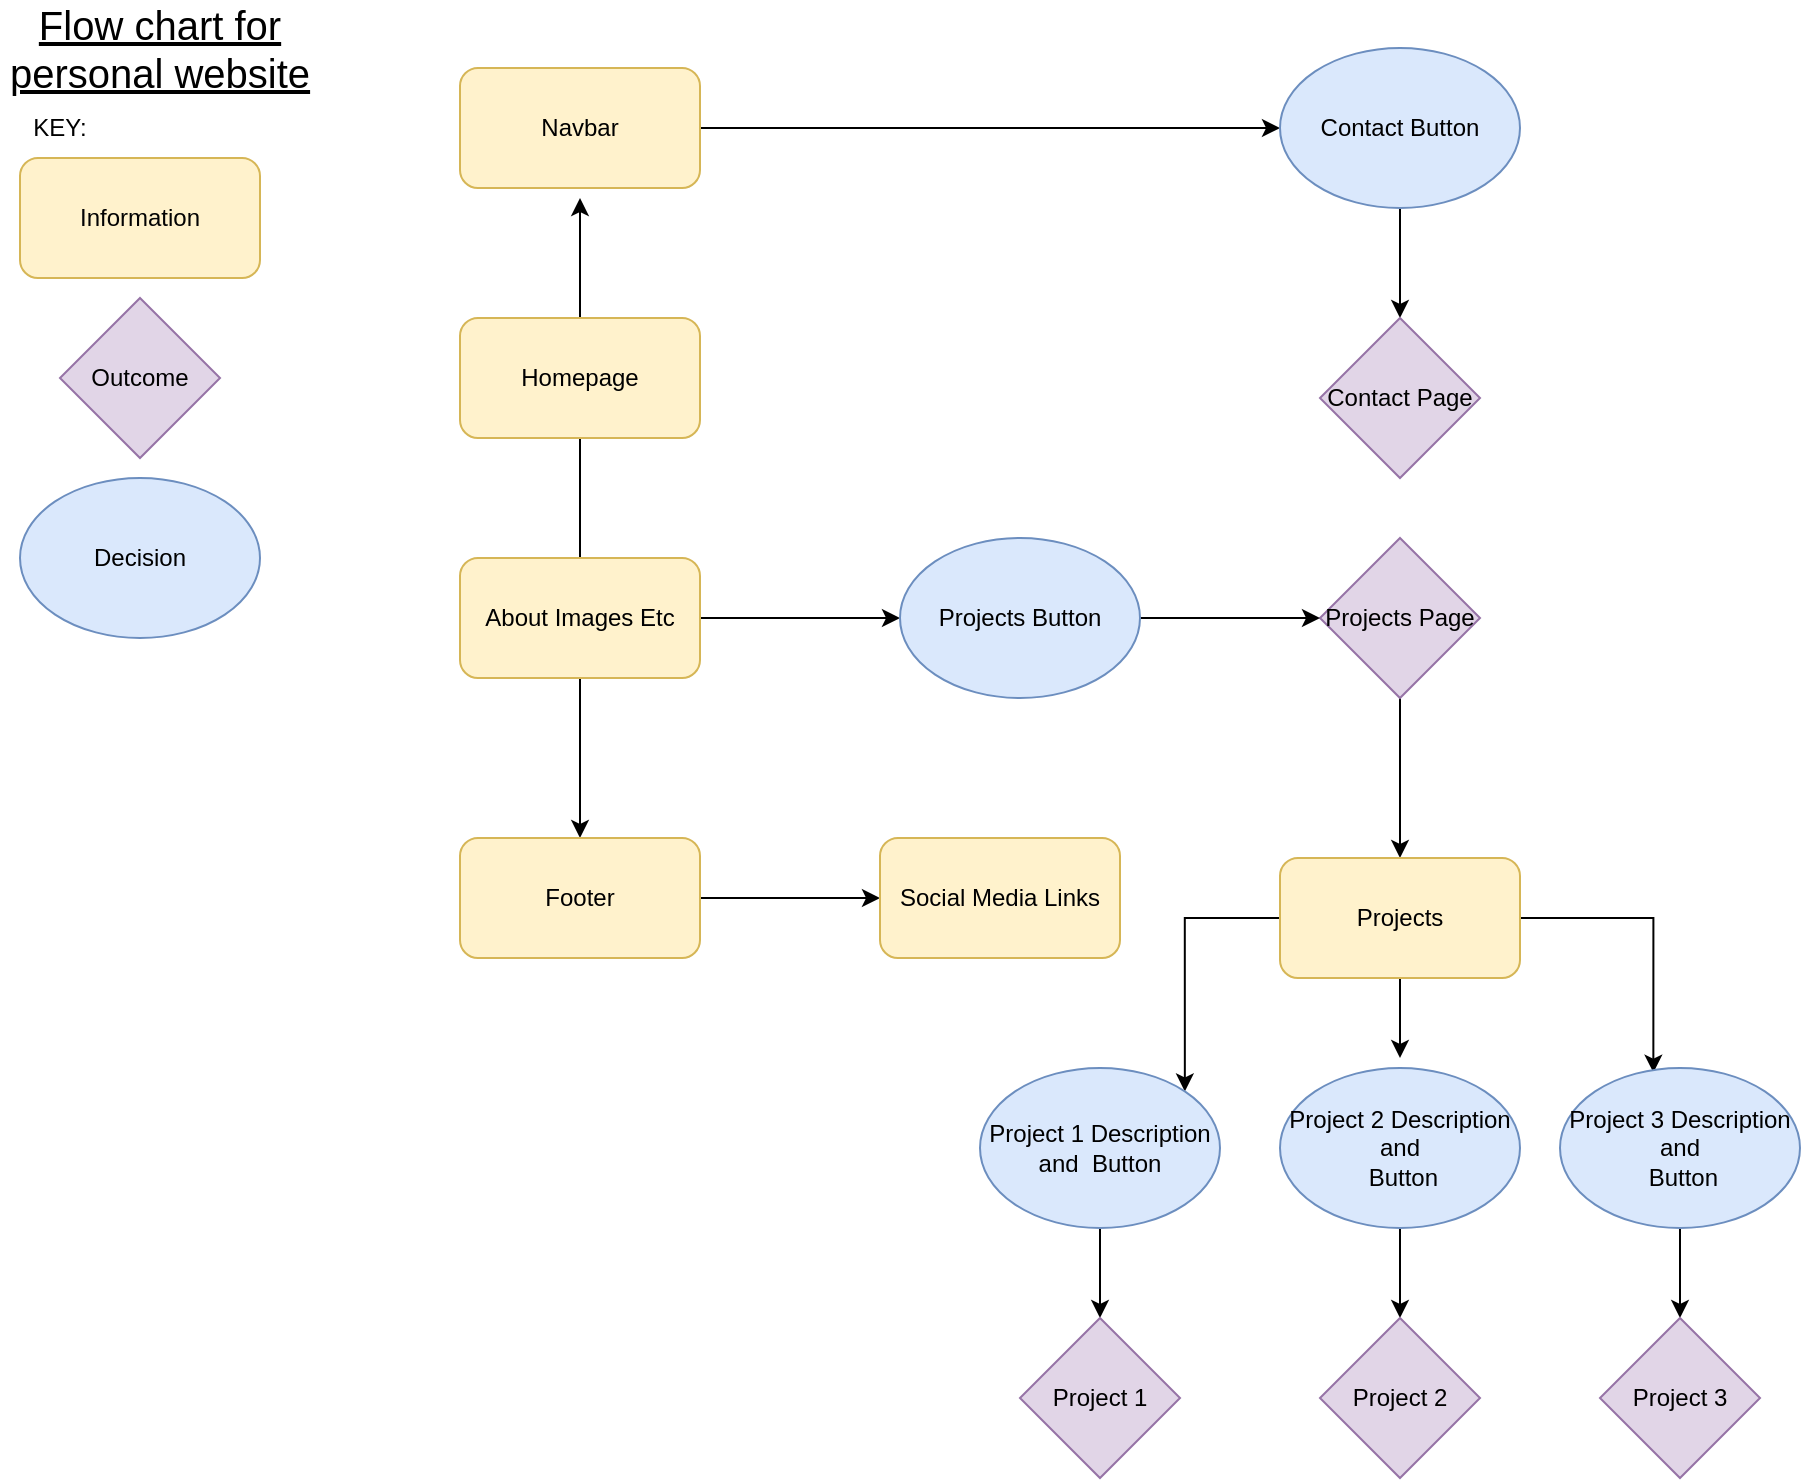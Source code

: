 <mxfile>
    <diagram name="Page-1" id="Oa23bWRgMg9bs62dsNlZ">
        <mxGraphModel dx="574" dy="314" grid="1" gridSize="10" guides="1" tooltips="1" connect="1" arrows="1" fold="1" page="0" pageScale="1" pageWidth="827" pageHeight="1169" math="0" shadow="0">
            <root>
                <mxCell id="0"/>
                <mxCell id="1" parent="0"/>
                <mxCell id="lYvkCuxJENvG4QuWZNRv-1" value="Flow chart for personal website&lt;br style=&quot;font-size: 20px;&quot;&gt;" style="text;html=1;strokeColor=none;fillColor=none;align=center;verticalAlign=middle;whiteSpace=wrap;rounded=0;fontSize=20;fontStyle=4" parent="1" vertex="1">
                    <mxGeometry x="20" y="20" width="160" height="30" as="geometry"/>
                </mxCell>
                <mxCell id="lYvkCuxJENvG4QuWZNRv-2" value="Information" style="rounded=1;whiteSpace=wrap;html=1;labelBackgroundColor=none;fillColor=#fff2cc;strokeColor=#d6b656;fontColor=#030303;" parent="1" vertex="1">
                    <mxGeometry x="30" y="90" width="120" height="60" as="geometry"/>
                </mxCell>
                <mxCell id="lYvkCuxJENvG4QuWZNRv-3" value="KEY:" style="text;html=1;strokeColor=none;fillColor=none;align=center;verticalAlign=middle;whiteSpace=wrap;rounded=0;" parent="1" vertex="1">
                    <mxGeometry x="20" y="60" width="60" height="30" as="geometry"/>
                </mxCell>
                <mxCell id="lYvkCuxJENvG4QuWZNRv-5" value="Outcome" style="rhombus;whiteSpace=wrap;html=1;fillColor=#e1d5e7;strokeColor=#9673a6;fontColor=#000000;" parent="1" vertex="1">
                    <mxGeometry x="50" y="160" width="80" height="80" as="geometry"/>
                </mxCell>
                <mxCell id="lYvkCuxJENvG4QuWZNRv-6" value="Decision" style="ellipse;whiteSpace=wrap;html=1;fillColor=#dae8fc;strokeColor=#6c8ebf;fontColor=#000000;" parent="1" vertex="1">
                    <mxGeometry x="30" y="250" width="120" height="80" as="geometry"/>
                </mxCell>
                <mxCell id="lYvkCuxJENvG4QuWZNRv-17" style="edgeStyle=orthogonalEdgeStyle;rounded=0;orthogonalLoop=1;jettySize=auto;html=1;" parent="1" source="lYvkCuxJENvG4QuWZNRv-7" edge="1">
                    <mxGeometry relative="1" as="geometry">
                        <mxPoint x="310" y="110" as="targetPoint"/>
                    </mxGeometry>
                </mxCell>
                <mxCell id="lYvkCuxJENvG4QuWZNRv-18" style="edgeStyle=orthogonalEdgeStyle;rounded=0;orthogonalLoop=1;jettySize=auto;html=1;" parent="1" source="lYvkCuxJENvG4QuWZNRv-7" edge="1">
                    <mxGeometry relative="1" as="geometry">
                        <mxPoint x="310" y="430" as="targetPoint"/>
                    </mxGeometry>
                </mxCell>
                <mxCell id="lYvkCuxJENvG4QuWZNRv-7" value="Homepage" style="rounded=1;whiteSpace=wrap;html=1;fillColor=#fff2cc;strokeColor=#d6b656;fontColor=#000000;" parent="1" vertex="1">
                    <mxGeometry x="250" y="170" width="120" height="60" as="geometry"/>
                </mxCell>
                <mxCell id="lYvkCuxJENvG4QuWZNRv-10" style="edgeStyle=orthogonalEdgeStyle;rounded=0;orthogonalLoop=1;jettySize=auto;html=1;" parent="1" source="lYvkCuxJENvG4QuWZNRv-9" edge="1">
                    <mxGeometry relative="1" as="geometry">
                        <mxPoint x="660" y="75" as="targetPoint"/>
                    </mxGeometry>
                </mxCell>
                <mxCell id="lYvkCuxJENvG4QuWZNRv-9" value="Navbar" style="rounded=1;whiteSpace=wrap;html=1;fillColor=#fff2cc;strokeColor=#d6b656;fontColor=#000000;" parent="1" vertex="1">
                    <mxGeometry x="250" y="45" width="120" height="60" as="geometry"/>
                </mxCell>
                <mxCell id="lYvkCuxJENvG4QuWZNRv-12" style="edgeStyle=orthogonalEdgeStyle;rounded=0;orthogonalLoop=1;jettySize=auto;html=1;" parent="1" source="lYvkCuxJENvG4QuWZNRv-11" edge="1">
                    <mxGeometry relative="1" as="geometry">
                        <mxPoint x="720" y="170" as="targetPoint"/>
                    </mxGeometry>
                </mxCell>
                <mxCell id="lYvkCuxJENvG4QuWZNRv-11" value="Contact Button" style="ellipse;whiteSpace=wrap;html=1;fillColor=#dae8fc;strokeColor=#6c8ebf;fontColor=#000000;" parent="1" vertex="1">
                    <mxGeometry x="660" y="35" width="120" height="80" as="geometry"/>
                </mxCell>
                <mxCell id="lYvkCuxJENvG4QuWZNRv-13" value="Contact Page" style="rhombus;whiteSpace=wrap;html=1;fillColor=#e1d5e7;strokeColor=#9673a6;fontColor=#000000;" parent="1" vertex="1">
                    <mxGeometry x="680" y="170" width="80" height="80" as="geometry"/>
                </mxCell>
                <mxCell id="lYvkCuxJENvG4QuWZNRv-28" style="edgeStyle=orthogonalEdgeStyle;rounded=0;orthogonalLoop=1;jettySize=auto;html=1;" parent="1" source="lYvkCuxJENvG4QuWZNRv-16" edge="1">
                    <mxGeometry relative="1" as="geometry">
                        <mxPoint x="720" y="440" as="targetPoint"/>
                    </mxGeometry>
                </mxCell>
                <mxCell id="lYvkCuxJENvG4QuWZNRv-16" value="Projects Page" style="rhombus;whiteSpace=wrap;html=1;fillColor=#e1d5e7;strokeColor=#9673a6;fontColor=#000000;" parent="1" vertex="1">
                    <mxGeometry x="680" y="280" width="80" height="80" as="geometry"/>
                </mxCell>
                <mxCell id="lYvkCuxJENvG4QuWZNRv-23" style="edgeStyle=orthogonalEdgeStyle;rounded=0;orthogonalLoop=1;jettySize=auto;html=1;entryX=0;entryY=0.5;entryDx=0;entryDy=0;" parent="1" source="lYvkCuxJENvG4QuWZNRv-19" target="lYvkCuxJENvG4QuWZNRv-21" edge="1">
                    <mxGeometry relative="1" as="geometry"/>
                </mxCell>
                <mxCell id="lYvkCuxJENvG4QuWZNRv-19" value="About Images Etc" style="rounded=1;whiteSpace=wrap;html=1;fillColor=#fff2cc;strokeColor=#d6b656;fontColor=#000000;" parent="1" vertex="1">
                    <mxGeometry x="250" y="290" width="120" height="60" as="geometry"/>
                </mxCell>
                <mxCell id="lYvkCuxJENvG4QuWZNRv-24" style="edgeStyle=orthogonalEdgeStyle;rounded=0;orthogonalLoop=1;jettySize=auto;html=1;entryX=0;entryY=0.5;entryDx=0;entryDy=0;" parent="1" source="lYvkCuxJENvG4QuWZNRv-21" target="lYvkCuxJENvG4QuWZNRv-16" edge="1">
                    <mxGeometry relative="1" as="geometry"/>
                </mxCell>
                <mxCell id="lYvkCuxJENvG4QuWZNRv-21" value="Projects Button" style="ellipse;whiteSpace=wrap;html=1;fillColor=#dae8fc;strokeColor=#6c8ebf;fontColor=#000000;" parent="1" vertex="1">
                    <mxGeometry x="470" y="280" width="120" height="80" as="geometry"/>
                </mxCell>
                <mxCell id="lYvkCuxJENvG4QuWZNRv-26" style="edgeStyle=orthogonalEdgeStyle;rounded=0;orthogonalLoop=1;jettySize=auto;html=1;" parent="1" source="lYvkCuxJENvG4QuWZNRv-25" edge="1">
                    <mxGeometry relative="1" as="geometry">
                        <mxPoint x="460" y="460" as="targetPoint"/>
                    </mxGeometry>
                </mxCell>
                <mxCell id="lYvkCuxJENvG4QuWZNRv-25" value="Footer" style="rounded=1;whiteSpace=wrap;html=1;fillColor=#fff2cc;strokeColor=#d6b656;fontColor=#000000;" parent="1" vertex="1">
                    <mxGeometry x="250" y="430" width="120" height="60" as="geometry"/>
                </mxCell>
                <mxCell id="lYvkCuxJENvG4QuWZNRv-27" value="Social Media Links" style="rounded=1;whiteSpace=wrap;html=1;fillColor=#fff2cc;strokeColor=#d6b656;fontColor=#000000;" parent="1" vertex="1">
                    <mxGeometry x="460" y="430" width="120" height="60" as="geometry"/>
                </mxCell>
                <mxCell id="lYvkCuxJENvG4QuWZNRv-33" style="edgeStyle=orthogonalEdgeStyle;rounded=0;orthogonalLoop=1;jettySize=auto;html=1;" parent="1" source="lYvkCuxJENvG4QuWZNRv-29" edge="1">
                    <mxGeometry relative="1" as="geometry">
                        <mxPoint x="720" y="540" as="targetPoint"/>
                    </mxGeometry>
                </mxCell>
                <mxCell id="lYvkCuxJENvG4QuWZNRv-36" style="edgeStyle=orthogonalEdgeStyle;rounded=0;orthogonalLoop=1;jettySize=auto;html=1;entryX=1;entryY=0;entryDx=0;entryDy=0;" parent="1" source="lYvkCuxJENvG4QuWZNRv-29" target="lYvkCuxJENvG4QuWZNRv-30" edge="1">
                    <mxGeometry relative="1" as="geometry"/>
                </mxCell>
                <mxCell id="lYvkCuxJENvG4QuWZNRv-37" style="edgeStyle=orthogonalEdgeStyle;rounded=0;orthogonalLoop=1;jettySize=auto;html=1;entryX=0.389;entryY=0.029;entryDx=0;entryDy=0;entryPerimeter=0;" parent="1" source="lYvkCuxJENvG4QuWZNRv-29" target="lYvkCuxJENvG4QuWZNRv-32" edge="1">
                    <mxGeometry relative="1" as="geometry"/>
                </mxCell>
                <mxCell id="lYvkCuxJENvG4QuWZNRv-29" value="Projects" style="rounded=1;whiteSpace=wrap;html=1;fillColor=#fff2cc;strokeColor=#d6b656;fontColor=#000000;" parent="1" vertex="1">
                    <mxGeometry x="660" y="440" width="120" height="60" as="geometry"/>
                </mxCell>
                <mxCell id="lYvkCuxJENvG4QuWZNRv-39" style="edgeStyle=orthogonalEdgeStyle;rounded=0;orthogonalLoop=1;jettySize=auto;html=1;entryX=0.5;entryY=0;entryDx=0;entryDy=0;" parent="1" source="lYvkCuxJENvG4QuWZNRv-30" target="lYvkCuxJENvG4QuWZNRv-38" edge="1">
                    <mxGeometry relative="1" as="geometry"/>
                </mxCell>
                <mxCell id="lYvkCuxJENvG4QuWZNRv-30" value="Project 1 Description and&amp;nbsp; Button" style="ellipse;whiteSpace=wrap;html=1;fillColor=#dae8fc;strokeColor=#6c8ebf;fontColor=#000000;" parent="1" vertex="1">
                    <mxGeometry x="510" y="545" width="120" height="80" as="geometry"/>
                </mxCell>
                <mxCell id="lYvkCuxJENvG4QuWZNRv-41" style="edgeStyle=orthogonalEdgeStyle;rounded=0;orthogonalLoop=1;jettySize=auto;html=1;entryX=0.5;entryY=0;entryDx=0;entryDy=0;" parent="1" source="lYvkCuxJENvG4QuWZNRv-31" target="lYvkCuxJENvG4QuWZNRv-40" edge="1">
                    <mxGeometry relative="1" as="geometry"/>
                </mxCell>
                <mxCell id="lYvkCuxJENvG4QuWZNRv-31" value="Project 2 Description and&lt;br&gt;&amp;nbsp;Button" style="ellipse;whiteSpace=wrap;html=1;fillColor=#dae8fc;strokeColor=#6c8ebf;fontColor=#000000;" parent="1" vertex="1">
                    <mxGeometry x="660" y="545" width="120" height="80" as="geometry"/>
                </mxCell>
                <mxCell id="lYvkCuxJENvG4QuWZNRv-43" style="edgeStyle=orthogonalEdgeStyle;rounded=0;orthogonalLoop=1;jettySize=auto;html=1;entryX=0.5;entryY=0;entryDx=0;entryDy=0;" parent="1" source="lYvkCuxJENvG4QuWZNRv-32" target="lYvkCuxJENvG4QuWZNRv-42" edge="1">
                    <mxGeometry relative="1" as="geometry"/>
                </mxCell>
                <mxCell id="lYvkCuxJENvG4QuWZNRv-32" value="Project 3 Description and&lt;br&gt;&amp;nbsp;Button" style="ellipse;whiteSpace=wrap;html=1;fillColor=#dae8fc;strokeColor=#6c8ebf;fontColor=#000000;" parent="1" vertex="1">
                    <mxGeometry x="800" y="545" width="120" height="80" as="geometry"/>
                </mxCell>
                <mxCell id="lYvkCuxJENvG4QuWZNRv-38" value="Project 1" style="rhombus;whiteSpace=wrap;html=1;fillColor=#e1d5e7;strokeColor=#9673a6;fontColor=#000000;" parent="1" vertex="1">
                    <mxGeometry x="530" y="670" width="80" height="80" as="geometry"/>
                </mxCell>
                <mxCell id="lYvkCuxJENvG4QuWZNRv-40" value="Project 2" style="rhombus;whiteSpace=wrap;html=1;fillColor=#e1d5e7;strokeColor=#9673a6;fontColor=#000000;" parent="1" vertex="1">
                    <mxGeometry x="680" y="670" width="80" height="80" as="geometry"/>
                </mxCell>
                <mxCell id="lYvkCuxJENvG4QuWZNRv-42" value="Project 3" style="rhombus;whiteSpace=wrap;html=1;fillColor=#e1d5e7;strokeColor=#9673a6;fontColor=#000000;" parent="1" vertex="1">
                    <mxGeometry x="820" y="670" width="80" height="80" as="geometry"/>
                </mxCell>
            </root>
        </mxGraphModel>
    </diagram>
</mxfile>